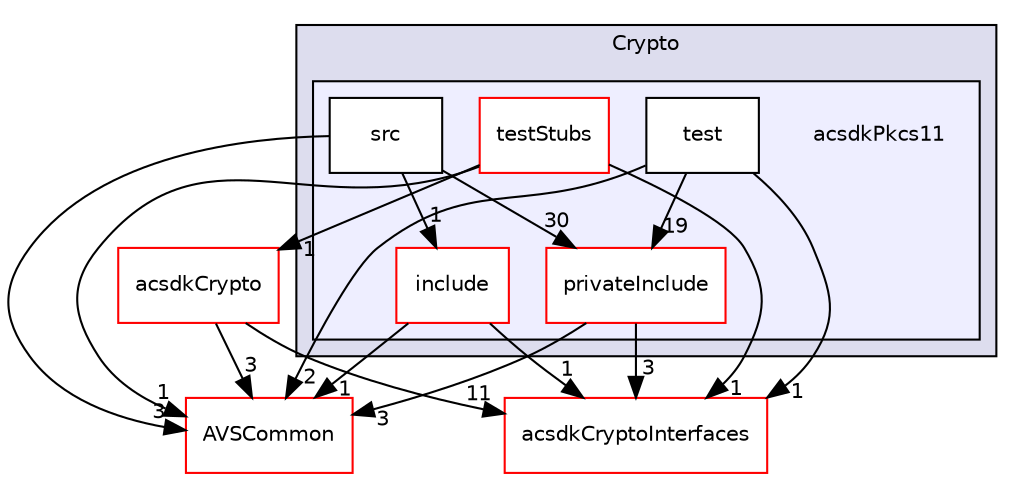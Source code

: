 digraph "/workplace/avs-device-sdk/core/Crypto/acsdkPkcs11" {
  compound=true
  node [ fontsize="10", fontname="Helvetica"];
  edge [ labelfontsize="10", labelfontname="Helvetica"];
  subgraph clusterdir_b73263857559cb03637ee9bf8846a03f {
    graph [ bgcolor="#ddddee", pencolor="black", label="Crypto" fontname="Helvetica", fontsize="10", URL="dir_b73263857559cb03637ee9bf8846a03f.html"]
  subgraph clusterdir_bd8b60e8e404fe8dca071a29b0b81e0d {
    graph [ bgcolor="#eeeeff", pencolor="black", label="" URL="dir_bd8b60e8e404fe8dca071a29b0b81e0d.html"];
    dir_bd8b60e8e404fe8dca071a29b0b81e0d [shape=plaintext label="acsdkPkcs11"];
    dir_9a68918ec19e3a0055b1e90f12986f1f [shape=box label="include" color="red" fillcolor="white" style="filled" URL="dir_9a68918ec19e3a0055b1e90f12986f1f.html"];
    dir_b62ea3b99661486590efe9cb858df809 [shape=box label="privateInclude" color="red" fillcolor="white" style="filled" URL="dir_b62ea3b99661486590efe9cb858df809.html"];
    dir_d98c19e25779f5de5acb263c2e645a7d [shape=box label="src" color="black" fillcolor="white" style="filled" URL="dir_d98c19e25779f5de5acb263c2e645a7d.html"];
    dir_2a31268496d880b85352ae6c52b08974 [shape=box label="test" color="black" fillcolor="white" style="filled" URL="dir_2a31268496d880b85352ae6c52b08974.html"];
    dir_51ceec87b8cdae8d65778d798a9789f7 [shape=box label="testStubs" color="red" fillcolor="white" style="filled" URL="dir_51ceec87b8cdae8d65778d798a9789f7.html"];
  }
  }
  dir_6418a0282efa709f01c16160744ac46c [shape=box label="acsdkCrypto" fillcolor="white" style="filled" color="red" URL="dir_6418a0282efa709f01c16160744ac46c.html"];
  dir_13e65effb2bde530b17b3d5eefcd0266 [shape=box label="AVSCommon" fillcolor="white" style="filled" color="red" URL="dir_13e65effb2bde530b17b3d5eefcd0266.html"];
  dir_8d535980e8bcd8dca7a4900da179e35a [shape=box label="acsdkCryptoInterfaces" fillcolor="white" style="filled" color="red" URL="dir_8d535980e8bcd8dca7a4900da179e35a.html"];
  dir_51ceec87b8cdae8d65778d798a9789f7->dir_6418a0282efa709f01c16160744ac46c [headlabel="1", labeldistance=1.5 headhref="dir_000623_000582.html"];
  dir_51ceec87b8cdae8d65778d798a9789f7->dir_13e65effb2bde530b17b3d5eefcd0266 [headlabel="1", labeldistance=1.5 headhref="dir_000623_000017.html"];
  dir_51ceec87b8cdae8d65778d798a9789f7->dir_8d535980e8bcd8dca7a4900da179e35a [headlabel="1", labeldistance=1.5 headhref="dir_000623_000611.html"];
  dir_2a31268496d880b85352ae6c52b08974->dir_13e65effb2bde530b17b3d5eefcd0266 [headlabel="2", labeldistance=1.5 headhref="dir_000622_000017.html"];
  dir_2a31268496d880b85352ae6c52b08974->dir_b62ea3b99661486590efe9cb858df809 [headlabel="19", labeldistance=1.5 headhref="dir_000622_000587.html"];
  dir_2a31268496d880b85352ae6c52b08974->dir_8d535980e8bcd8dca7a4900da179e35a [headlabel="1", labeldistance=1.5 headhref="dir_000622_000611.html"];
  dir_6418a0282efa709f01c16160744ac46c->dir_13e65effb2bde530b17b3d5eefcd0266 [headlabel="3", labeldistance=1.5 headhref="dir_000582_000017.html"];
  dir_6418a0282efa709f01c16160744ac46c->dir_8d535980e8bcd8dca7a4900da179e35a [headlabel="11", labeldistance=1.5 headhref="dir_000582_000611.html"];
  dir_d98c19e25779f5de5acb263c2e645a7d->dir_9a68918ec19e3a0055b1e90f12986f1f [headlabel="1", labeldistance=1.5 headhref="dir_000621_000619.html"];
  dir_d98c19e25779f5de5acb263c2e645a7d->dir_13e65effb2bde530b17b3d5eefcd0266 [headlabel="3", labeldistance=1.5 headhref="dir_000621_000017.html"];
  dir_d98c19e25779f5de5acb263c2e645a7d->dir_b62ea3b99661486590efe9cb858df809 [headlabel="30", labeldistance=1.5 headhref="dir_000621_000587.html"];
  dir_9a68918ec19e3a0055b1e90f12986f1f->dir_13e65effb2bde530b17b3d5eefcd0266 [headlabel="1", labeldistance=1.5 headhref="dir_000619_000017.html"];
  dir_9a68918ec19e3a0055b1e90f12986f1f->dir_8d535980e8bcd8dca7a4900da179e35a [headlabel="1", labeldistance=1.5 headhref="dir_000619_000611.html"];
  dir_b62ea3b99661486590efe9cb858df809->dir_13e65effb2bde530b17b3d5eefcd0266 [headlabel="3", labeldistance=1.5 headhref="dir_000587_000017.html"];
  dir_b62ea3b99661486590efe9cb858df809->dir_8d535980e8bcd8dca7a4900da179e35a [headlabel="3", labeldistance=1.5 headhref="dir_000587_000611.html"];
}
